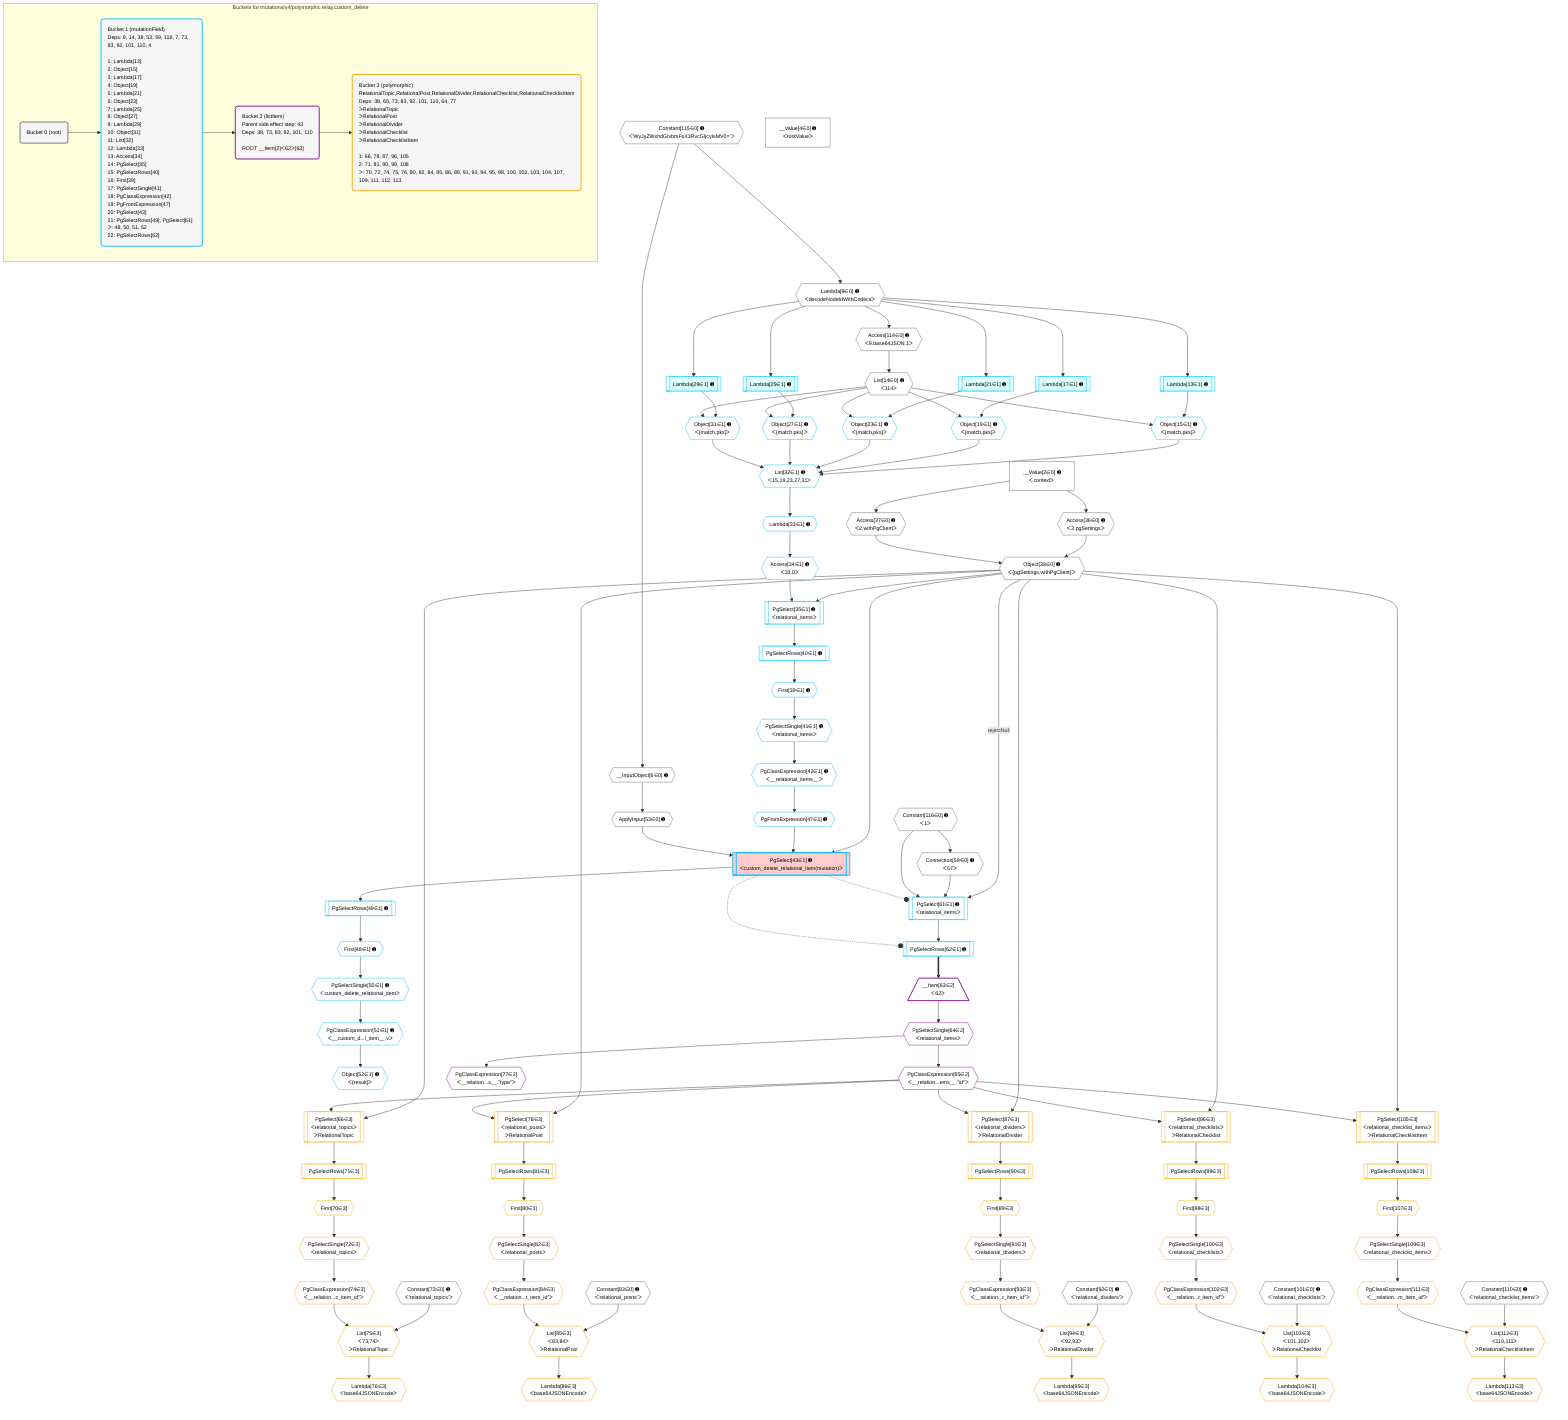 %%{init: {'themeVariables': { 'fontSize': '12px'}}}%%
graph TD
    classDef path fill:#eee,stroke:#000,color:#000
    classDef plan fill:#fff,stroke-width:1px,color:#000
    classDef itemplan fill:#fff,stroke-width:2px,color:#000
    classDef unbatchedplan fill:#dff,stroke-width:1px,color:#000
    classDef sideeffectplan fill:#fcc,stroke-width:2px,color:#000
    classDef bucket fill:#f6f6f6,color:#000,stroke-width:2px,text-align:left


    %% plan dependencies
    Connection59{{"Connection[59∈0] ➊<br />ᐸ57ᐳ"}}:::plan
    Constant116{{"Constant[116∈0] ➊<br />ᐸ1ᐳ"}}:::plan
    Constant116 --> Connection59
    __InputObject6{{"__InputObject[6∈0] ➊"}}:::plan
    Constant115{{"Constant[115∈0] ➊<br />ᐸ'WyJyZWxhdGlvbmFsX3RvcGljcyIsMV0='ᐳ"}}:::plan
    Constant115 --> __InputObject6
    Object38{{"Object[38∈0] ➊<br />ᐸ{pgSettings,withPgClient}ᐳ"}}:::plan
    Access36{{"Access[36∈0] ➊<br />ᐸ2.pgSettingsᐳ"}}:::plan
    Access37{{"Access[37∈0] ➊<br />ᐸ2.withPgClientᐳ"}}:::plan
    Access36 & Access37 --> Object38
    Lambda9{{"Lambda[9∈0] ➊<br />ᐸdecodeNodeIdWithCodecsᐳ"}}:::plan
    Constant115 --> Lambda9
    List14{{"List[14∈0] ➊<br />ᐸ114ᐳ"}}:::plan
    Access114{{"Access[114∈0] ➊<br />ᐸ9.base64JSON.1ᐳ"}}:::plan
    Access114 --> List14
    __Value2["__Value[2∈0] ➊<br />ᐸcontextᐳ"]:::plan
    __Value2 --> Access36
    __Value2 --> Access37
    ApplyInput53{{"ApplyInput[53∈0] ➊"}}:::plan
    __InputObject6 --> ApplyInput53
    Lambda9 --> Access114
    __Value4["__Value[4∈0] ➊<br />ᐸrootValueᐳ"]:::plan
    Constant73{{"Constant[73∈0] ➊<br />ᐸ'relational_topics'ᐳ"}}:::plan
    Constant83{{"Constant[83∈0] ➊<br />ᐸ'relational_posts'ᐳ"}}:::plan
    Constant92{{"Constant[92∈0] ➊<br />ᐸ'relational_dividers'ᐳ"}}:::plan
    Constant101{{"Constant[101∈0] ➊<br />ᐸ'relational_checklists'ᐳ"}}:::plan
    Constant110{{"Constant[110∈0] ➊<br />ᐸ'relational_checklist_items'ᐳ"}}:::plan
    List32{{"List[32∈1] ➊<br />ᐸ15,19,23,27,31ᐳ"}}:::plan
    Object15{{"Object[15∈1] ➊<br />ᐸ{match,pks}ᐳ"}}:::plan
    Object19{{"Object[19∈1] ➊<br />ᐸ{match,pks}ᐳ"}}:::plan
    Object23{{"Object[23∈1] ➊<br />ᐸ{match,pks}ᐳ"}}:::plan
    Object27{{"Object[27∈1] ➊<br />ᐸ{match,pks}ᐳ"}}:::plan
    Object31{{"Object[31∈1] ➊<br />ᐸ{match,pks}ᐳ"}}:::plan
    Object15 & Object19 & Object23 & Object27 & Object31 --> List32
    PgSelect61[["PgSelect[61∈1] ➊<br />ᐸrelational_itemsᐳ"]]:::plan
    Object38 -->|rejectNull| PgSelect61
    Connection59 & Constant116 --> PgSelect61
    PgSelect43[["PgSelect[43∈1] ➊<br />ᐸcustom_delete_relational_item(mutation)ᐳ"]]:::sideeffectplan
    PgFromExpression47{{"PgFromExpression[47∈1] ➊"}}:::plan
    Object38 & PgFromExpression47 & ApplyInput53 --> PgSelect43
    Lambda13[["Lambda[13∈1] ➊"]]:::unbatchedplan
    Lambda13 & List14 --> Object15
    Lambda17[["Lambda[17∈1] ➊"]]:::unbatchedplan
    Lambda17 & List14 --> Object19
    Lambda21[["Lambda[21∈1] ➊"]]:::unbatchedplan
    Lambda21 & List14 --> Object23
    Lambda25[["Lambda[25∈1] ➊"]]:::unbatchedplan
    Lambda25 & List14 --> Object27
    Lambda29[["Lambda[29∈1] ➊"]]:::unbatchedplan
    Lambda29 & List14 --> Object31
    PgSelect35[["PgSelect[35∈1] ➊<br />ᐸrelational_itemsᐳ"]]:::plan
    Access34{{"Access[34∈1] ➊<br />ᐸ33.0ᐳ"}}:::plan
    Object38 & Access34 --> PgSelect35
    Lambda9 --> Lambda13
    Lambda9 --> Lambda17
    Lambda9 --> Lambda21
    Lambda9 --> Lambda25
    Lambda9 --> Lambda29
    Lambda33{{"Lambda[33∈1] ➊"}}:::plan
    List32 --> Lambda33
    Lambda33 --> Access34
    First39{{"First[39∈1] ➊"}}:::plan
    PgSelectRows40[["PgSelectRows[40∈1] ➊"]]:::plan
    PgSelectRows40 --> First39
    PgSelect35 --> PgSelectRows40
    PgSelectSingle41{{"PgSelectSingle[41∈1] ➊<br />ᐸrelational_itemsᐳ"}}:::plan
    First39 --> PgSelectSingle41
    PgClassExpression42{{"PgClassExpression[42∈1] ➊<br />ᐸ__relational_items__ᐳ"}}:::plan
    PgSelectSingle41 --> PgClassExpression42
    PgClassExpression42 --> PgFromExpression47
    First48{{"First[48∈1] ➊"}}:::plan
    PgSelectRows49[["PgSelectRows[49∈1] ➊"]]:::plan
    PgSelectRows49 --> First48
    PgSelect43 --> PgSelectRows49
    PgSelectSingle50{{"PgSelectSingle[50∈1] ➊<br />ᐸcustom_delete_relational_itemᐳ"}}:::plan
    First48 --> PgSelectSingle50
    PgClassExpression51{{"PgClassExpression[51∈1] ➊<br />ᐸ__custom_d...l_item__.vᐳ"}}:::plan
    PgSelectSingle50 --> PgClassExpression51
    Object52{{"Object[52∈1] ➊<br />ᐸ{result}ᐳ"}}:::plan
    PgClassExpression51 --> Object52
    PgSelectRows62[["PgSelectRows[62∈1] ➊"]]:::plan
    PgSelect61 --> PgSelectRows62
    __Item63[/"__Item[63∈2]<br />ᐸ62ᐳ"\]:::itemplan
    PgSelectRows62 ==> __Item63
    PgSelectSingle64{{"PgSelectSingle[64∈2]<br />ᐸrelational_itemsᐳ"}}:::plan
    __Item63 --> PgSelectSingle64
    PgClassExpression65{{"PgClassExpression[65∈2]<br />ᐸ__relation...ems__.”id”ᐳ"}}:::plan
    PgSelectSingle64 --> PgClassExpression65
    PgClassExpression77{{"PgClassExpression[77∈2]<br />ᐸ__relation...s__.”type”ᐳ"}}:::plan
    PgSelectSingle64 --> PgClassExpression77
    PgSelect66[["PgSelect[66∈3]<br />ᐸrelational_topicsᐳ<br />ᐳRelationalTopic"]]:::plan
    Object38 & PgClassExpression65 --> PgSelect66
    List75{{"List[75∈3]<br />ᐸ73,74ᐳ<br />ᐳRelationalTopic"}}:::plan
    PgClassExpression74{{"PgClassExpression[74∈3]<br />ᐸ__relation...c_item_id”ᐳ"}}:::plan
    Constant73 & PgClassExpression74 --> List75
    PgSelect78[["PgSelect[78∈3]<br />ᐸrelational_postsᐳ<br />ᐳRelationalPost"]]:::plan
    Object38 & PgClassExpression65 --> PgSelect78
    List85{{"List[85∈3]<br />ᐸ83,84ᐳ<br />ᐳRelationalPost"}}:::plan
    PgClassExpression84{{"PgClassExpression[84∈3]<br />ᐸ__relation...t_item_id”ᐳ"}}:::plan
    Constant83 & PgClassExpression84 --> List85
    PgSelect87[["PgSelect[87∈3]<br />ᐸrelational_dividersᐳ<br />ᐳRelationalDivider"]]:::plan
    Object38 & PgClassExpression65 --> PgSelect87
    List94{{"List[94∈3]<br />ᐸ92,93ᐳ<br />ᐳRelationalDivider"}}:::plan
    PgClassExpression93{{"PgClassExpression[93∈3]<br />ᐸ__relation...r_item_id”ᐳ"}}:::plan
    Constant92 & PgClassExpression93 --> List94
    PgSelect96[["PgSelect[96∈3]<br />ᐸrelational_checklistsᐳ<br />ᐳRelationalChecklist"]]:::plan
    Object38 & PgClassExpression65 --> PgSelect96
    List103{{"List[103∈3]<br />ᐸ101,102ᐳ<br />ᐳRelationalChecklist"}}:::plan
    PgClassExpression102{{"PgClassExpression[102∈3]<br />ᐸ__relation...t_item_id”ᐳ"}}:::plan
    Constant101 & PgClassExpression102 --> List103
    PgSelect105[["PgSelect[105∈3]<br />ᐸrelational_checklist_itemsᐳ<br />ᐳRelationalChecklistItem"]]:::plan
    Object38 & PgClassExpression65 --> PgSelect105
    List112{{"List[112∈3]<br />ᐸ110,111ᐳ<br />ᐳRelationalChecklistItem"}}:::plan
    PgClassExpression111{{"PgClassExpression[111∈3]<br />ᐸ__relation...m_item_id”ᐳ"}}:::plan
    Constant110 & PgClassExpression111 --> List112
    First70{{"First[70∈3]"}}:::plan
    PgSelectRows71[["PgSelectRows[71∈3]"]]:::plan
    PgSelectRows71 --> First70
    PgSelect66 --> PgSelectRows71
    PgSelectSingle72{{"PgSelectSingle[72∈3]<br />ᐸrelational_topicsᐳ"}}:::plan
    First70 --> PgSelectSingle72
    PgSelectSingle72 --> PgClassExpression74
    Lambda76{{"Lambda[76∈3]<br />ᐸbase64JSONEncodeᐳ"}}:::plan
    List75 --> Lambda76
    First80{{"First[80∈3]"}}:::plan
    PgSelectRows81[["PgSelectRows[81∈3]"]]:::plan
    PgSelectRows81 --> First80
    PgSelect78 --> PgSelectRows81
    PgSelectSingle82{{"PgSelectSingle[82∈3]<br />ᐸrelational_postsᐳ"}}:::plan
    First80 --> PgSelectSingle82
    PgSelectSingle82 --> PgClassExpression84
    Lambda86{{"Lambda[86∈3]<br />ᐸbase64JSONEncodeᐳ"}}:::plan
    List85 --> Lambda86
    First89{{"First[89∈3]"}}:::plan
    PgSelectRows90[["PgSelectRows[90∈3]"]]:::plan
    PgSelectRows90 --> First89
    PgSelect87 --> PgSelectRows90
    PgSelectSingle91{{"PgSelectSingle[91∈3]<br />ᐸrelational_dividersᐳ"}}:::plan
    First89 --> PgSelectSingle91
    PgSelectSingle91 --> PgClassExpression93
    Lambda95{{"Lambda[95∈3]<br />ᐸbase64JSONEncodeᐳ"}}:::plan
    List94 --> Lambda95
    First98{{"First[98∈3]"}}:::plan
    PgSelectRows99[["PgSelectRows[99∈3]"]]:::plan
    PgSelectRows99 --> First98
    PgSelect96 --> PgSelectRows99
    PgSelectSingle100{{"PgSelectSingle[100∈3]<br />ᐸrelational_checklistsᐳ"}}:::plan
    First98 --> PgSelectSingle100
    PgSelectSingle100 --> PgClassExpression102
    Lambda104{{"Lambda[104∈3]<br />ᐸbase64JSONEncodeᐳ"}}:::plan
    List103 --> Lambda104
    First107{{"First[107∈3]"}}:::plan
    PgSelectRows108[["PgSelectRows[108∈3]"]]:::plan
    PgSelectRows108 --> First107
    PgSelect105 --> PgSelectRows108
    PgSelectSingle109{{"PgSelectSingle[109∈3]<br />ᐸrelational_checklist_itemsᐳ"}}:::plan
    First107 --> PgSelectSingle109
    PgSelectSingle109 --> PgClassExpression111
    Lambda113{{"Lambda[113∈3]<br />ᐸbase64JSONEncodeᐳ"}}:::plan
    List112 --> Lambda113

    %% define steps

    %% implicit side effects
    PgSelect43 -.-o PgSelect61
    PgSelect43 -.-o PgSelectRows62

    subgraph "Buckets for mutations/v4/polymorphic.relay.custom_delete"
    Bucket0("Bucket 0 (root)"):::bucket
    classDef bucket0 stroke:#696969
    class Bucket0,__Value2,__Value4,__InputObject6,Lambda9,List14,Access36,Access37,Object38,ApplyInput53,Connection59,Constant73,Constant83,Constant92,Constant101,Constant110,Access114,Constant115,Constant116 bucket0
    Bucket1("Bucket 1 (mutationField)<br />Deps: 9, 14, 38, 53, 59, 116, 7, 73, 83, 92, 101, 110, 4<br /><br />1: Lambda[13]<br />2: Object[15]<br />3: Lambda[17]<br />4: Object[19]<br />5: Lambda[21]<br />6: Object[23]<br />7: Lambda[25]<br />8: Object[27]<br />9: Lambda[29]<br />10: Object[31]<br />11: List[32]<br />12: Lambda[33]<br />13: Access[34]<br />14: PgSelect[35]<br />15: PgSelectRows[40]<br />16: First[39]<br />17: PgSelectSingle[41]<br />18: PgClassExpression[42]<br />19: PgFromExpression[47]<br />20: PgSelect[43]<br />21: PgSelectRows[49], PgSelect[61]<br />ᐳ: 48, 50, 51, 52<br />22: PgSelectRows[62]"):::bucket
    classDef bucket1 stroke:#00bfff
    class Bucket1,Lambda13,Object15,Lambda17,Object19,Lambda21,Object23,Lambda25,Object27,Lambda29,Object31,List32,Lambda33,Access34,PgSelect35,First39,PgSelectRows40,PgSelectSingle41,PgClassExpression42,PgSelect43,PgFromExpression47,First48,PgSelectRows49,PgSelectSingle50,PgClassExpression51,Object52,PgSelect61,PgSelectRows62 bucket1
    Bucket2("Bucket 2 (listItem)<br />Parent side effect step: 43<br />Deps: 38, 73, 83, 92, 101, 110<br /><br />ROOT __Item{2}ᐸ62ᐳ[63]"):::bucket
    classDef bucket2 stroke:#7f007f
    class Bucket2,__Item63,PgSelectSingle64,PgClassExpression65,PgClassExpression77 bucket2
    Bucket3("Bucket 3 (polymorphic)<br />RelationalTopic,RelationalPost,RelationalDivider,RelationalChecklist,RelationalChecklistItem<br />Deps: 38, 65, 73, 83, 92, 101, 110, 64, 77<br />ᐳRelationalTopic<br />ᐳRelationalPost<br />ᐳRelationalDivider<br />ᐳRelationalChecklist<br />ᐳRelationalChecklistItem<br /><br />1: 66, 78, 87, 96, 105<br />2: 71, 81, 90, 99, 108<br />ᐳ: 70, 72, 74, 75, 76, 80, 82, 84, 85, 86, 89, 91, 93, 94, 95, 98, 100, 102, 103, 104, 107, 109, 111, 112, 113"):::bucket
    classDef bucket3 stroke:#ffa500
    class Bucket3,PgSelect66,First70,PgSelectRows71,PgSelectSingle72,PgClassExpression74,List75,Lambda76,PgSelect78,First80,PgSelectRows81,PgSelectSingle82,PgClassExpression84,List85,Lambda86,PgSelect87,First89,PgSelectRows90,PgSelectSingle91,PgClassExpression93,List94,Lambda95,PgSelect96,First98,PgSelectRows99,PgSelectSingle100,PgClassExpression102,List103,Lambda104,PgSelect105,First107,PgSelectRows108,PgSelectSingle109,PgClassExpression111,List112,Lambda113 bucket3
    Bucket0 --> Bucket1
    Bucket1 --> Bucket2
    Bucket2 --> Bucket3
    end